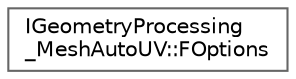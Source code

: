 digraph "Graphical Class Hierarchy"
{
 // INTERACTIVE_SVG=YES
 // LATEX_PDF_SIZE
  bgcolor="transparent";
  edge [fontname=Helvetica,fontsize=10,labelfontname=Helvetica,labelfontsize=10];
  node [fontname=Helvetica,fontsize=10,shape=box,height=0.2,width=0.4];
  rankdir="LR";
  Node0 [id="Node000000",label="IGeometryProcessing\l_MeshAutoUV::FOptions",height=0.2,width=0.4,color="grey40", fillcolor="white", style="filled",URL="$df/d23/structIGeometryProcessing__MeshAutoUV_1_1FOptions.html",tooltip=" "];
}
